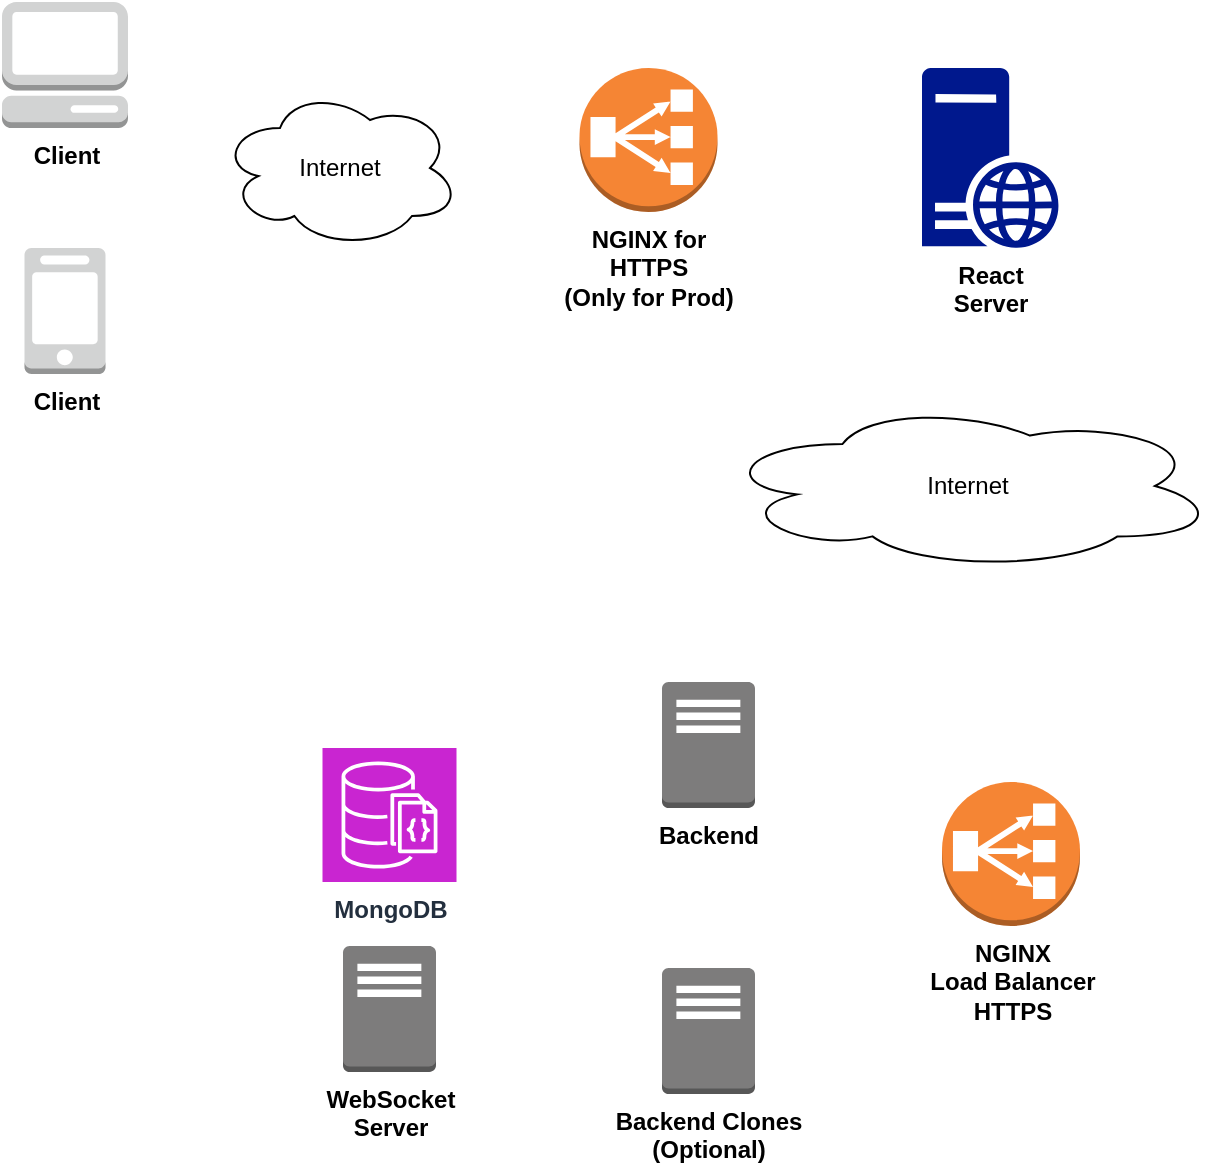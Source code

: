 <mxfile version="24.7.17">
  <diagram name="Page-1" id="HKqTI2_JEIQyIOguPmEl">
    <mxGraphModel dx="941" dy="644" grid="1" gridSize="10" guides="1" tooltips="1" connect="1" arrows="1" fold="1" page="1" pageScale="1" pageWidth="827" pageHeight="1169" math="0" shadow="0">
      <root>
        <mxCell id="0" />
        <mxCell id="1" parent="0" />
        <mxCell id="jXXNtBzPwnB1gkb1CUNf-20" value="&lt;b&gt;NGINX&lt;/b&gt;&lt;div&gt;&lt;b&gt;Load Balancer&lt;/b&gt;&lt;/div&gt;&lt;div&gt;&lt;b&gt;HTTPS&lt;/b&gt;&lt;/div&gt;" style="outlineConnect=0;dashed=0;verticalLabelPosition=bottom;verticalAlign=top;align=center;html=1;shape=mxgraph.aws3.classic_load_balancer;fillColor=#F58534;gradientColor=none;" vertex="1" parent="1">
          <mxGeometry x="540" y="440" width="69" height="72" as="geometry" />
        </mxCell>
        <mxCell id="jXXNtBzPwnB1gkb1CUNf-21" value="&lt;b&gt;MongoDB&lt;/b&gt;" style="sketch=0;points=[[0,0,0],[0.25,0,0],[0.5,0,0],[0.75,0,0],[1,0,0],[0,1,0],[0.25,1,0],[0.5,1,0],[0.75,1,0],[1,1,0],[0,0.25,0],[0,0.5,0],[0,0.75,0],[1,0.25,0],[1,0.5,0],[1,0.75,0]];outlineConnect=0;fontColor=#232F3E;fillColor=#C925D1;strokeColor=#ffffff;dashed=0;verticalLabelPosition=bottom;verticalAlign=top;align=center;html=1;fontSize=12;fontStyle=0;aspect=fixed;shape=mxgraph.aws4.resourceIcon;resIcon=mxgraph.aws4.documentdb_with_mongodb_compatibility;" vertex="1" parent="1">
          <mxGeometry x="230.25" y="423" width="67" height="67" as="geometry" />
        </mxCell>
        <mxCell id="jXXNtBzPwnB1gkb1CUNf-23" value="&lt;b&gt;Client&lt;/b&gt;" style="outlineConnect=0;dashed=0;verticalLabelPosition=bottom;verticalAlign=top;align=center;html=1;shape=mxgraph.aws3.management_console;fillColor=#D2D3D3;gradientColor=none;" vertex="1" parent="1">
          <mxGeometry x="70" y="50" width="63" height="63" as="geometry" />
        </mxCell>
        <mxCell id="jXXNtBzPwnB1gkb1CUNf-24" value="&lt;b&gt;Client&lt;/b&gt;" style="outlineConnect=0;dashed=0;verticalLabelPosition=bottom;verticalAlign=top;align=center;html=1;shape=mxgraph.aws3.mobile_client;fillColor=#D2D3D3;gradientColor=none;" vertex="1" parent="1">
          <mxGeometry x="81.25" y="173" width="40.5" height="63" as="geometry" />
        </mxCell>
        <mxCell id="jXXNtBzPwnB1gkb1CUNf-26" value="&lt;b&gt;React&lt;/b&gt;&lt;div&gt;&lt;b&gt;Server&lt;/b&gt;&lt;/div&gt;" style="sketch=0;aspect=fixed;pointerEvents=1;shadow=0;dashed=0;html=1;strokeColor=none;labelPosition=center;verticalLabelPosition=bottom;verticalAlign=top;align=center;fillColor=#00188D;shape=mxgraph.mscae.enterprise.web_server" vertex="1" parent="1">
          <mxGeometry x="530" y="83" width="68.4" height="90" as="geometry" />
        </mxCell>
        <mxCell id="jXXNtBzPwnB1gkb1CUNf-30" value="Internet" style="ellipse;shape=cloud;whiteSpace=wrap;html=1;" vertex="1" parent="1">
          <mxGeometry x="179" y="93" width="120" height="80" as="geometry" />
        </mxCell>
        <mxCell id="jXXNtBzPwnB1gkb1CUNf-36" value="&lt;b&gt;Backend&lt;/b&gt;" style="outlineConnect=0;dashed=0;verticalLabelPosition=bottom;verticalAlign=top;align=center;html=1;shape=mxgraph.aws3.traditional_server;fillColor=#7D7C7C;gradientColor=none;" vertex="1" parent="1">
          <mxGeometry x="400" y="390" width="46.5" height="63" as="geometry" />
        </mxCell>
        <mxCell id="jXXNtBzPwnB1gkb1CUNf-37" value="&lt;b&gt;Backend Clones&lt;/b&gt;&lt;div&gt;&lt;b&gt;(Optional)&lt;/b&gt;&lt;/div&gt;" style="outlineConnect=0;dashed=0;verticalLabelPosition=bottom;verticalAlign=top;align=center;html=1;shape=mxgraph.aws3.traditional_server;fillColor=#7D7C7C;gradientColor=none;" vertex="1" parent="1">
          <mxGeometry x="400.0" y="533" width="46.5" height="63" as="geometry" />
        </mxCell>
        <mxCell id="jXXNtBzPwnB1gkb1CUNf-38" value="&lt;b&gt;WebSocket&lt;/b&gt;&lt;div&gt;&lt;b&gt;Server&lt;/b&gt;&lt;/div&gt;" style="outlineConnect=0;dashed=0;verticalLabelPosition=bottom;verticalAlign=top;align=center;html=1;shape=mxgraph.aws3.traditional_server;fillColor=#7D7C7C;gradientColor=none;" vertex="1" parent="1">
          <mxGeometry x="240.5" y="522" width="46.5" height="63" as="geometry" />
        </mxCell>
        <mxCell id="jXXNtBzPwnB1gkb1CUNf-39" value="Internet" style="ellipse;shape=cloud;whiteSpace=wrap;html=1;" vertex="1" parent="1">
          <mxGeometry x="427.75" y="250" width="250" height="84" as="geometry" />
        </mxCell>
        <mxCell id="jXXNtBzPwnB1gkb1CUNf-40" value="&lt;b&gt;NGINX&amp;nbsp;&lt;/b&gt;&lt;b style=&quot;background-color: initial;&quot;&gt;for&lt;/b&gt;&lt;div&gt;&lt;b&gt;HTTPS&lt;/b&gt;&lt;/div&gt;&lt;div&gt;&lt;b&gt;(Only for Prod)&lt;/b&gt;&lt;/div&gt;" style="outlineConnect=0;dashed=0;verticalLabelPosition=bottom;verticalAlign=top;align=center;html=1;shape=mxgraph.aws3.classic_load_balancer;fillColor=#F58534;gradientColor=none;" vertex="1" parent="1">
          <mxGeometry x="358.75" y="83" width="69" height="72" as="geometry" />
        </mxCell>
      </root>
    </mxGraphModel>
  </diagram>
</mxfile>
